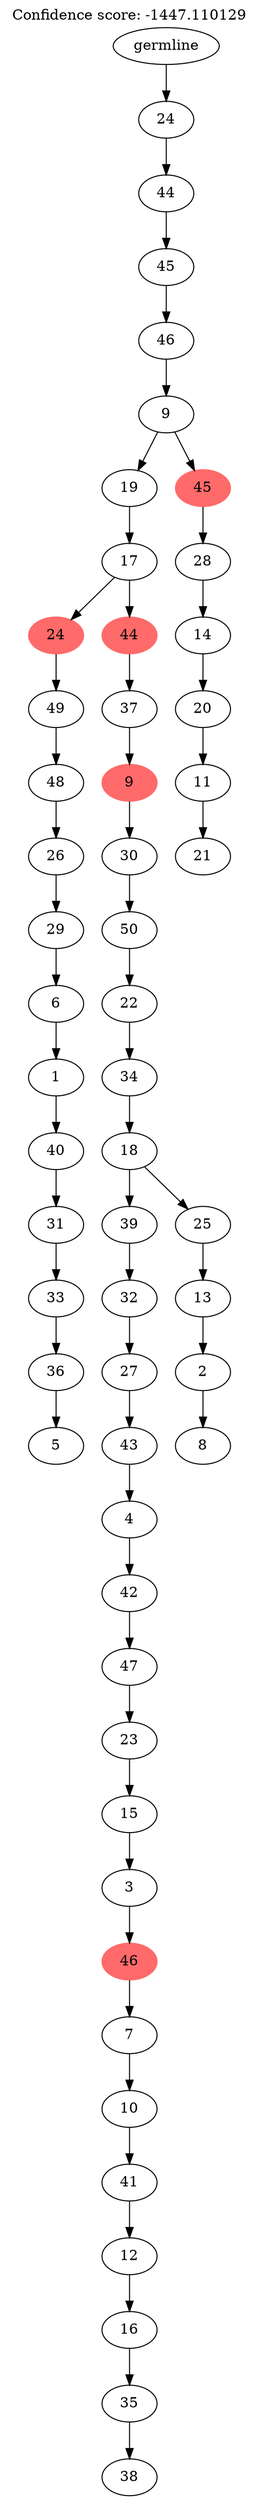 digraph g {
	"54" -> "55";
	"55" [label="5"];
	"53" -> "54";
	"54" [label="36"];
	"52" -> "53";
	"53" [label="33"];
	"51" -> "52";
	"52" [label="31"];
	"50" -> "51";
	"51" [label="40"];
	"49" -> "50";
	"50" [label="1"];
	"48" -> "49";
	"49" [label="6"];
	"47" -> "48";
	"48" [label="29"];
	"46" -> "47";
	"47" [label="26"];
	"45" -> "46";
	"46" [label="48"];
	"44" -> "45";
	"45" [label="49"];
	"42" -> "43";
	"43" [label="38"];
	"41" -> "42";
	"42" [label="35"];
	"40" -> "41";
	"41" [label="16"];
	"39" -> "40";
	"40" [label="12"];
	"38" -> "39";
	"39" [label="41"];
	"37" -> "38";
	"38" [label="10"];
	"36" -> "37";
	"37" [label="7"];
	"35" -> "36";
	"36" [color=indianred1, style=filled, label="46"];
	"34" -> "35";
	"35" [label="3"];
	"33" -> "34";
	"34" [label="15"];
	"32" -> "33";
	"33" [label="23"];
	"31" -> "32";
	"32" [label="47"];
	"30" -> "31";
	"31" [label="42"];
	"29" -> "30";
	"30" [label="4"];
	"28" -> "29";
	"29" [label="43"];
	"27" -> "28";
	"28" [label="27"];
	"26" -> "27";
	"27" [label="32"];
	"24" -> "25";
	"25" [label="8"];
	"23" -> "24";
	"24" [label="2"];
	"22" -> "23";
	"23" [label="13"];
	"21" -> "22";
	"22" [label="25"];
	"21" -> "26";
	"26" [label="39"];
	"20" -> "21";
	"21" [label="18"];
	"19" -> "20";
	"20" [label="34"];
	"18" -> "19";
	"19" [label="22"];
	"17" -> "18";
	"18" [label="50"];
	"16" -> "17";
	"17" [label="30"];
	"15" -> "16";
	"16" [color=indianred1, style=filled, label="9"];
	"14" -> "15";
	"15" [label="37"];
	"13" -> "14";
	"14" [color=indianred1, style=filled, label="44"];
	"13" -> "44";
	"44" [color=indianred1, style=filled, label="24"];
	"12" -> "13";
	"13" [label="17"];
	"10" -> "11";
	"11" [label="21"];
	"9" -> "10";
	"10" [label="11"];
	"8" -> "9";
	"9" [label="20"];
	"7" -> "8";
	"8" [label="14"];
	"6" -> "7";
	"7" [label="28"];
	"5" -> "6";
	"6" [color=indianred1, style=filled, label="45"];
	"5" -> "12";
	"12" [label="19"];
	"4" -> "5";
	"5" [label="9"];
	"3" -> "4";
	"4" [label="46"];
	"2" -> "3";
	"3" [label="45"];
	"1" -> "2";
	"2" [label="44"];
	"0" -> "1";
	"1" [label="24"];
	"0" [label="germline"];
	labelloc="t";
	label="Confidence score: -1447.110129";
}
